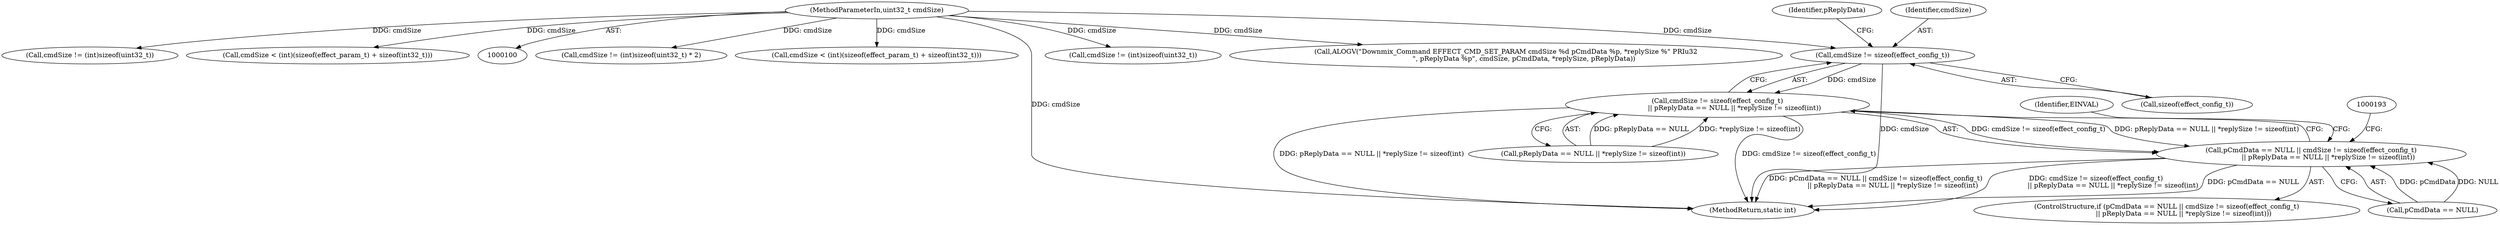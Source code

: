 digraph "0_Android_aeea52da00d210587fb3ed895de3d5f2e0264c88_0@API" {
"1000173" [label="(Call,cmdSize != sizeof(effect_config_t))"];
"1000103" [label="(MethodParameterIn,uint32_t cmdSize)"];
"1000172" [label="(Call,cmdSize != sizeof(effect_config_t)\n                || pReplyData == NULL || *replySize != sizeof(int))"];
"1000168" [label="(Call,pCmdData == NULL || cmdSize != sizeof(effect_config_t)\n                || pReplyData == NULL || *replySize != sizeof(int))"];
"1000173" [label="(Call,cmdSize != sizeof(effect_config_t))"];
"1000548" [label="(MethodReturn,static int)"];
"1000172" [label="(Call,cmdSize != sizeof(effect_config_t)\n                || pReplyData == NULL || *replySize != sizeof(int))"];
"1000475" [label="(Call,cmdSize != (int)sizeof(uint32_t) * 2)"];
"1000103" [label="(MethodParameterIn,uint32_t cmdSize)"];
"1000168" [label="(Call,pCmdData == NULL || cmdSize != sizeof(effect_config_t)\n                || pReplyData == NULL || *replySize != sizeof(int))"];
"1000312" [label="(Call,cmdSize < (int)(sizeof(effect_param_t) + sizeof(int32_t)))"];
"1000167" [label="(ControlStructure,if (pCmdData == NULL || cmdSize != sizeof(effect_config_t)\n                || pReplyData == NULL || *replySize != sizeof(int)))"];
"1000457" [label="(Call,cmdSize != (int)sizeof(uint32_t))"];
"1000169" [label="(Call,pCmdData == NULL)"];
"1000189" [label="(Identifier,EINVAL)"];
"1000299" [label="(Call,ALOGV(\"Downmix_Command EFFECT_CMD_SET_PARAM cmdSize %d pCmdData %p, *replySize %\" PRIu32\n                 \", pReplyData %p\", cmdSize, pCmdData, *replySize, pReplyData))"];
"1000175" [label="(Call,sizeof(effect_config_t))"];
"1000528" [label="(Call,cmdSize != (int)sizeof(uint32_t))"];
"1000174" [label="(Identifier,cmdSize)"];
"1000220" [label="(Call,cmdSize < (int)(sizeof(effect_param_t) + sizeof(int32_t)))"];
"1000177" [label="(Call,pReplyData == NULL || *replySize != sizeof(int))"];
"1000179" [label="(Identifier,pReplyData)"];
"1000173" -> "1000172"  [label="AST: "];
"1000173" -> "1000175"  [label="CFG: "];
"1000174" -> "1000173"  [label="AST: "];
"1000175" -> "1000173"  [label="AST: "];
"1000179" -> "1000173"  [label="CFG: "];
"1000172" -> "1000173"  [label="CFG: "];
"1000173" -> "1000548"  [label="DDG: cmdSize"];
"1000173" -> "1000172"  [label="DDG: cmdSize"];
"1000103" -> "1000173"  [label="DDG: cmdSize"];
"1000103" -> "1000100"  [label="AST: "];
"1000103" -> "1000548"  [label="DDG: cmdSize"];
"1000103" -> "1000220"  [label="DDG: cmdSize"];
"1000103" -> "1000299"  [label="DDG: cmdSize"];
"1000103" -> "1000312"  [label="DDG: cmdSize"];
"1000103" -> "1000457"  [label="DDG: cmdSize"];
"1000103" -> "1000475"  [label="DDG: cmdSize"];
"1000103" -> "1000528"  [label="DDG: cmdSize"];
"1000172" -> "1000168"  [label="AST: "];
"1000172" -> "1000177"  [label="CFG: "];
"1000177" -> "1000172"  [label="AST: "];
"1000168" -> "1000172"  [label="CFG: "];
"1000172" -> "1000548"  [label="DDG: cmdSize != sizeof(effect_config_t)"];
"1000172" -> "1000548"  [label="DDG: pReplyData == NULL || *replySize != sizeof(int)"];
"1000172" -> "1000168"  [label="DDG: cmdSize != sizeof(effect_config_t)"];
"1000172" -> "1000168"  [label="DDG: pReplyData == NULL || *replySize != sizeof(int)"];
"1000177" -> "1000172"  [label="DDG: pReplyData == NULL"];
"1000177" -> "1000172"  [label="DDG: *replySize != sizeof(int)"];
"1000168" -> "1000167"  [label="AST: "];
"1000168" -> "1000169"  [label="CFG: "];
"1000169" -> "1000168"  [label="AST: "];
"1000189" -> "1000168"  [label="CFG: "];
"1000193" -> "1000168"  [label="CFG: "];
"1000168" -> "1000548"  [label="DDG: pCmdData == NULL || cmdSize != sizeof(effect_config_t)\n                || pReplyData == NULL || *replySize != sizeof(int)"];
"1000168" -> "1000548"  [label="DDG: cmdSize != sizeof(effect_config_t)\n                || pReplyData == NULL || *replySize != sizeof(int)"];
"1000168" -> "1000548"  [label="DDG: pCmdData == NULL"];
"1000169" -> "1000168"  [label="DDG: pCmdData"];
"1000169" -> "1000168"  [label="DDG: NULL"];
}
